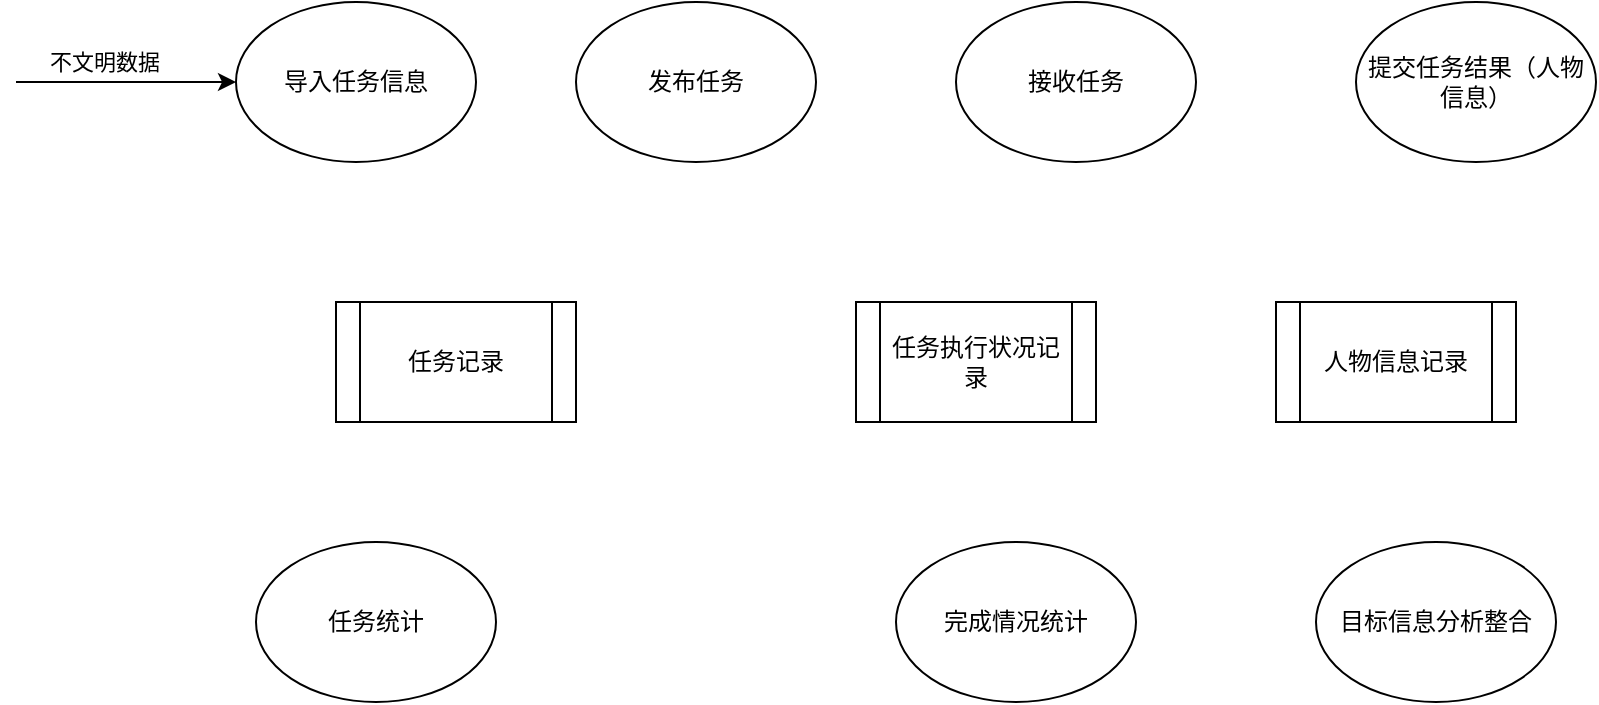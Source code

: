 <mxfile version="22.1.11" type="github">
  <diagram name="第 1 页" id="h0Z5xLHbn0_MXaW2kXkN">
    <mxGraphModel dx="1002" dy="543" grid="1" gridSize="10" guides="1" tooltips="1" connect="1" arrows="1" fold="1" page="1" pageScale="1" pageWidth="827" pageHeight="1169" math="0" shadow="0">
      <root>
        <mxCell id="0" />
        <mxCell id="1" parent="0" />
        <mxCell id="i6rZyQPo1T3z3Nnxfi7o-1" value="导入任务信息" style="ellipse;whiteSpace=wrap;html=1;" vertex="1" parent="1">
          <mxGeometry x="130" y="110" width="120" height="80" as="geometry" />
        </mxCell>
        <mxCell id="i6rZyQPo1T3z3Nnxfi7o-3" value="" style="endArrow=classic;html=1;rounded=0;entryX=0;entryY=0.5;entryDx=0;entryDy=0;" edge="1" parent="1" target="i6rZyQPo1T3z3Nnxfi7o-1">
          <mxGeometry width="50" height="50" relative="1" as="geometry">
            <mxPoint x="20" y="150" as="sourcePoint" />
            <mxPoint x="440" y="170" as="targetPoint" />
          </mxGeometry>
        </mxCell>
        <mxCell id="i6rZyQPo1T3z3Nnxfi7o-4" value="不文明数据" style="edgeLabel;html=1;align=center;verticalAlign=middle;resizable=0;points=[];" vertex="1" connectable="0" parent="i6rZyQPo1T3z3Nnxfi7o-3">
          <mxGeometry x="-0.206" y="-2" relative="1" as="geometry">
            <mxPoint y="-12" as="offset" />
          </mxGeometry>
        </mxCell>
        <mxCell id="i6rZyQPo1T3z3Nnxfi7o-5" value="发布任务" style="ellipse;whiteSpace=wrap;html=1;" vertex="1" parent="1">
          <mxGeometry x="300" y="110" width="120" height="80" as="geometry" />
        </mxCell>
        <mxCell id="i6rZyQPo1T3z3Nnxfi7o-7" value="任务记录" style="shape=process;whiteSpace=wrap;html=1;backgroundOutline=1;" vertex="1" parent="1">
          <mxGeometry x="180" y="260" width="120" height="60" as="geometry" />
        </mxCell>
        <mxCell id="i6rZyQPo1T3z3Nnxfi7o-8" value="任务执行状况记录" style="shape=process;whiteSpace=wrap;html=1;backgroundOutline=1;" vertex="1" parent="1">
          <mxGeometry x="440" y="260" width="120" height="60" as="geometry" />
        </mxCell>
        <mxCell id="i6rZyQPo1T3z3Nnxfi7o-9" value="接收任务" style="ellipse;whiteSpace=wrap;html=1;" vertex="1" parent="1">
          <mxGeometry x="490" y="110" width="120" height="80" as="geometry" />
        </mxCell>
        <mxCell id="i6rZyQPo1T3z3Nnxfi7o-10" value="人物信息记录" style="shape=process;whiteSpace=wrap;html=1;backgroundOutline=1;" vertex="1" parent="1">
          <mxGeometry x="650" y="260" width="120" height="60" as="geometry" />
        </mxCell>
        <mxCell id="i6rZyQPo1T3z3Nnxfi7o-11" value="提交任务结果（人物信息）" style="ellipse;whiteSpace=wrap;html=1;" vertex="1" parent="1">
          <mxGeometry x="690" y="110" width="120" height="80" as="geometry" />
        </mxCell>
        <mxCell id="i6rZyQPo1T3z3Nnxfi7o-12" value="完成情况统计" style="ellipse;whiteSpace=wrap;html=1;" vertex="1" parent="1">
          <mxGeometry x="460" y="380" width="120" height="80" as="geometry" />
        </mxCell>
        <mxCell id="i6rZyQPo1T3z3Nnxfi7o-13" value="任务统计" style="ellipse;whiteSpace=wrap;html=1;" vertex="1" parent="1">
          <mxGeometry x="140" y="380" width="120" height="80" as="geometry" />
        </mxCell>
        <mxCell id="i6rZyQPo1T3z3Nnxfi7o-14" value="目标信息分析整合" style="ellipse;whiteSpace=wrap;html=1;" vertex="1" parent="1">
          <mxGeometry x="670" y="380" width="120" height="80" as="geometry" />
        </mxCell>
      </root>
    </mxGraphModel>
  </diagram>
</mxfile>
